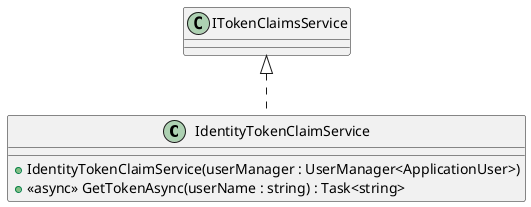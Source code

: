 @startuml IdentityTokenClaimService
class IdentityTokenClaimService  {
    + IdentityTokenClaimService(userManager : UserManager<ApplicationUser>)
    + <<async>> GetTokenAsync(userName : string) : Task<string>
}
ITokenClaimsService <|.. IdentityTokenClaimService
@enduml